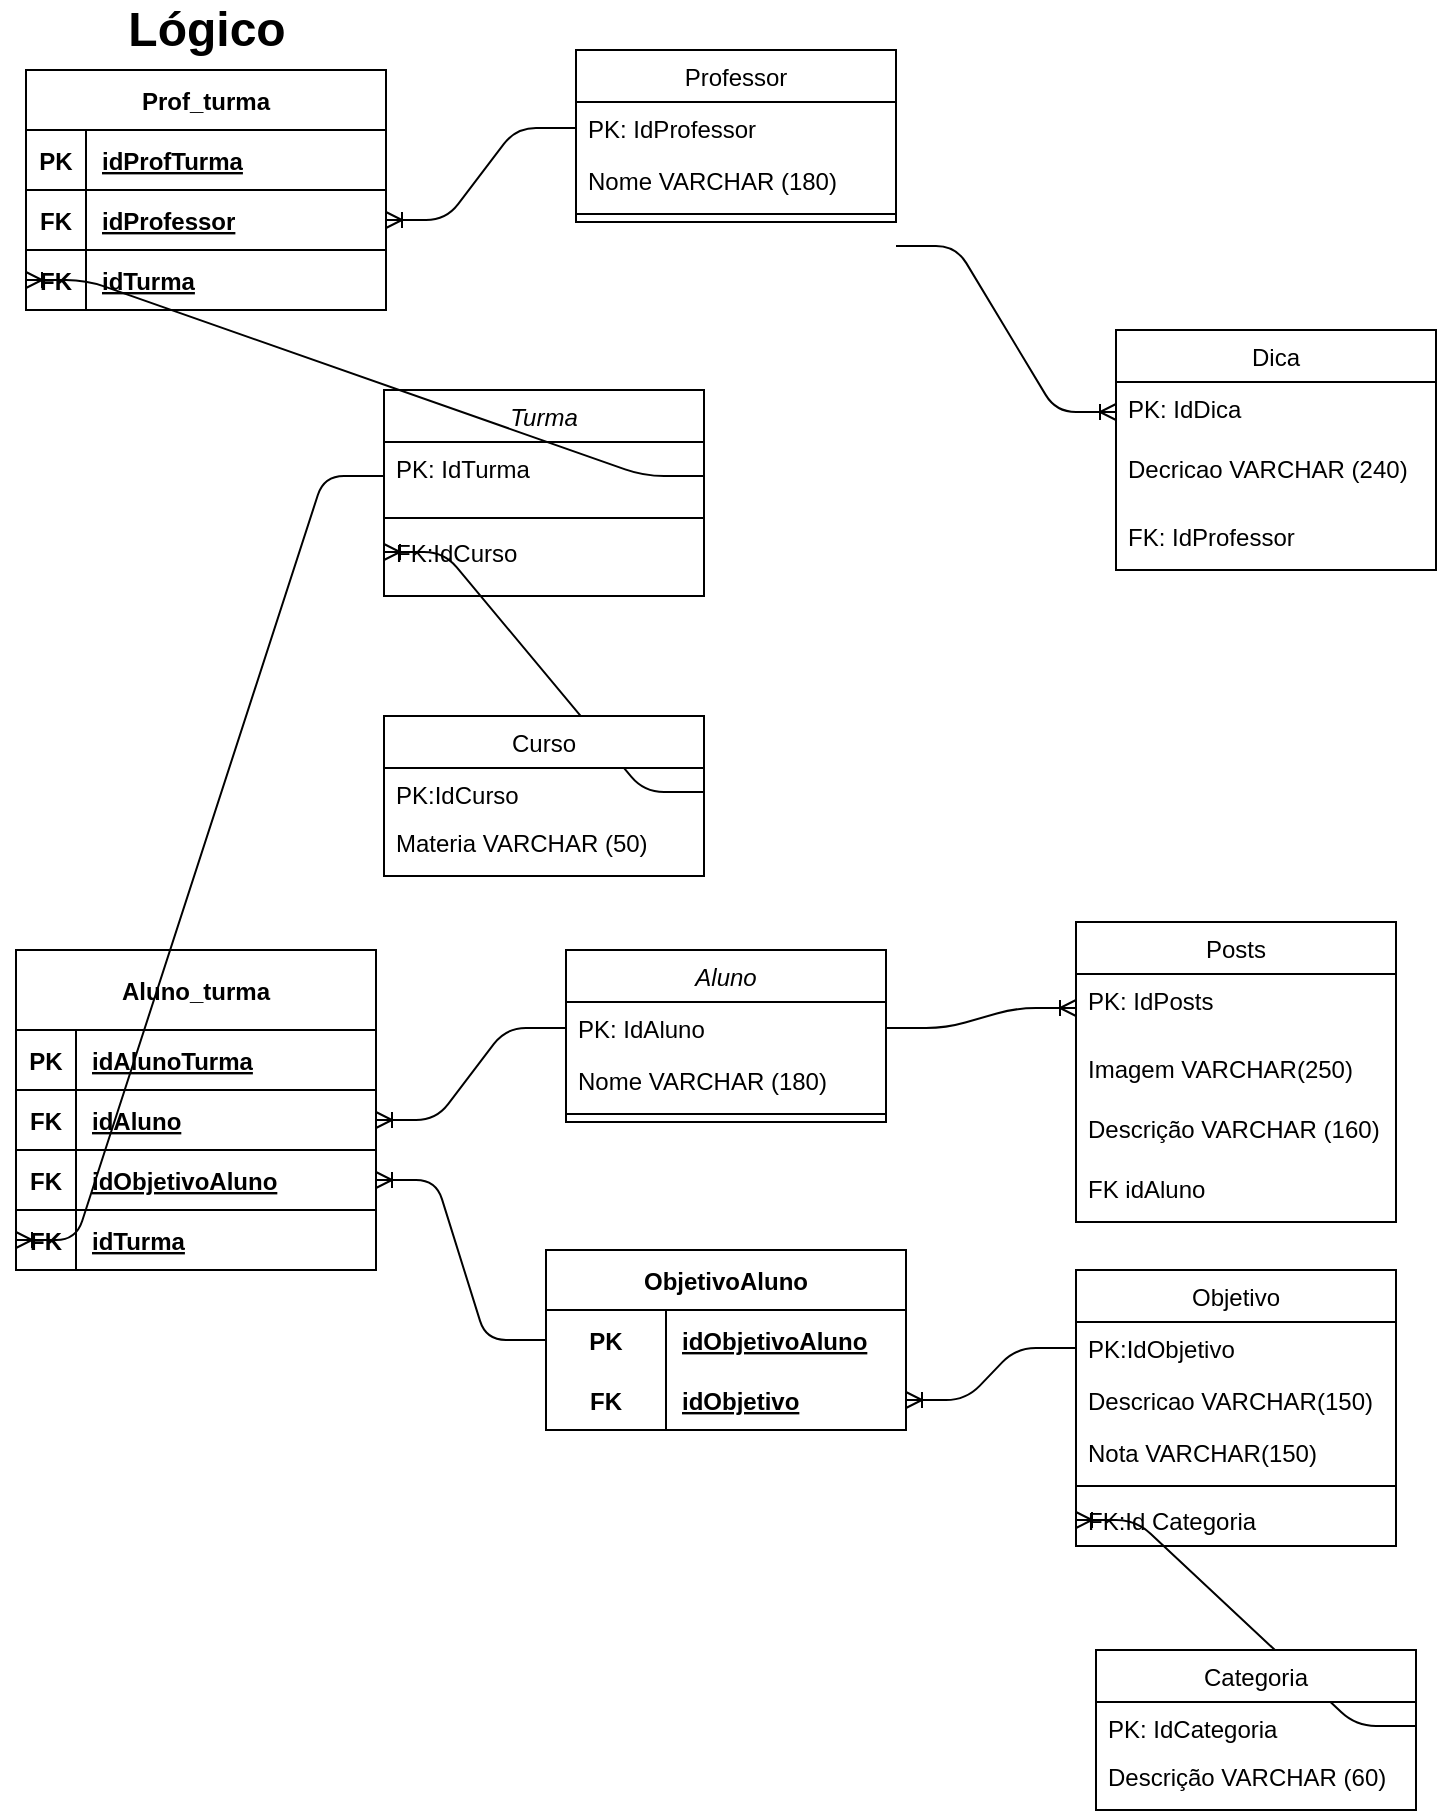 <mxfile version="13.6.5" type="device"><diagram id="C5RBs43oDa-KdzZeNtuy" name="Page-1"><mxGraphModel dx="868" dy="482" grid="1" gridSize="10" guides="1" tooltips="1" connect="1" arrows="1" fold="1" page="1" pageScale="1" pageWidth="827" pageHeight="1169" math="0" shadow="0"><root><mxCell id="WIyWlLk6GJQsqaUBKTNV-0"/><mxCell id="WIyWlLk6GJQsqaUBKTNV-1" parent="WIyWlLk6GJQsqaUBKTNV-0"/><mxCell id="zkfFHV4jXpPFQw0GAbJ--17" value="Professor" style="swimlane;fontStyle=0;align=center;verticalAlign=top;childLayout=stackLayout;horizontal=1;startSize=26;horizontalStack=0;resizeParent=1;resizeLast=0;collapsible=1;marginBottom=0;rounded=0;shadow=0;strokeWidth=1;" parent="WIyWlLk6GJQsqaUBKTNV-1" vertex="1"><mxGeometry x="320" y="40" width="160" height="86" as="geometry"><mxRectangle x="550" y="140" width="160" height="26" as="alternateBounds"/></mxGeometry></mxCell><mxCell id="zkfFHV4jXpPFQw0GAbJ--18" value="PK: IdProfessor" style="text;align=left;verticalAlign=top;spacingLeft=4;spacingRight=4;overflow=hidden;rotatable=0;points=[[0,0.5],[1,0.5]];portConstraint=eastwest;" parent="zkfFHV4jXpPFQw0GAbJ--17" vertex="1"><mxGeometry y="26" width="160" height="26" as="geometry"/></mxCell><mxCell id="zkfFHV4jXpPFQw0GAbJ--19" value="Nome VARCHAR (180)" style="text;align=left;verticalAlign=top;spacingLeft=4;spacingRight=4;overflow=hidden;rotatable=0;points=[[0,0.5],[1,0.5]];portConstraint=eastwest;rounded=0;shadow=0;html=0;" parent="zkfFHV4jXpPFQw0GAbJ--17" vertex="1"><mxGeometry y="52" width="160" height="26" as="geometry"/></mxCell><mxCell id="zkfFHV4jXpPFQw0GAbJ--23" value="" style="line;html=1;strokeWidth=1;align=left;verticalAlign=middle;spacingTop=-1;spacingLeft=3;spacingRight=3;rotatable=0;labelPosition=right;points=[];portConstraint=eastwest;" parent="zkfFHV4jXpPFQw0GAbJ--17" vertex="1"><mxGeometry y="78" width="160" height="8" as="geometry"/></mxCell><mxCell id="EZIlxGDlEedULjBgvjbT-30" value="" style="edgeStyle=entityRelationEdgeStyle;fontSize=12;html=1;endArrow=ERoneToMany;exitX=1;exitY=0.5;exitDx=0;exitDy=0;entryX=0;entryY=0.5;entryDx=0;entryDy=0;" parent="WIyWlLk6GJQsqaUBKTNV-1" source="EZIlxGDlEedULjBgvjbT-7" target="EZIlxGDlEedULjBgvjbT-5" edge="1"><mxGeometry width="100" height="100" relative="1" as="geometry"><mxPoint x="284" y="700" as="sourcePoint"/><mxPoint x="384" y="600" as="targetPoint"/></mxGeometry></mxCell><mxCell id="Eso9TWRy1k_T7j2WqSMo-13" value="&lt;font style=&quot;font-size: 24px&quot;&gt;&lt;b&gt;Lógico&lt;/b&gt;&lt;/font&gt;" style="text;html=1;align=center;verticalAlign=middle;resizable=0;points=[];autosize=1;" parent="WIyWlLk6GJQsqaUBKTNV-1" vertex="1"><mxGeometry x="90" y="20" width="90" height="20" as="geometry"/></mxCell><mxCell id="V8Rsgp-QAqg_iq06JWuI-14" value="Prof_turma" style="shape=table;startSize=30;container=1;collapsible=1;childLayout=tableLayout;fixedRows=1;rowLines=0;fontStyle=1;align=center;resizeLast=1;" parent="WIyWlLk6GJQsqaUBKTNV-1" vertex="1"><mxGeometry x="45" y="50" width="180" height="120" as="geometry"/></mxCell><mxCell id="V8Rsgp-QAqg_iq06JWuI-15" value="" style="shape=partialRectangle;collapsible=0;dropTarget=0;pointerEvents=0;fillColor=none;top=0;left=0;bottom=1;right=0;points=[[0,0.5],[1,0.5]];portConstraint=eastwest;" parent="V8Rsgp-QAqg_iq06JWuI-14" vertex="1"><mxGeometry y="30" width="180" height="30" as="geometry"/></mxCell><mxCell id="V8Rsgp-QAqg_iq06JWuI-16" value="PK" style="shape=partialRectangle;connectable=0;fillColor=none;top=0;left=0;bottom=0;right=0;fontStyle=1;overflow=hidden;" parent="V8Rsgp-QAqg_iq06JWuI-15" vertex="1"><mxGeometry width="30" height="30" as="geometry"/></mxCell><mxCell id="V8Rsgp-QAqg_iq06JWuI-17" value="idProfTurma" style="shape=partialRectangle;connectable=0;fillColor=none;top=0;left=0;bottom=0;right=0;align=left;spacingLeft=6;fontStyle=5;overflow=hidden;" parent="V8Rsgp-QAqg_iq06JWuI-15" vertex="1"><mxGeometry x="30" width="150" height="30" as="geometry"/></mxCell><mxCell id="V8Rsgp-QAqg_iq06JWuI-36" value="" style="shape=partialRectangle;collapsible=0;dropTarget=0;pointerEvents=0;fillColor=none;top=0;left=0;bottom=1;right=0;points=[[0,0.5],[1,0.5]];portConstraint=eastwest;" parent="V8Rsgp-QAqg_iq06JWuI-14" vertex="1"><mxGeometry y="60" width="180" height="30" as="geometry"/></mxCell><mxCell id="V8Rsgp-QAqg_iq06JWuI-37" value="FK" style="shape=partialRectangle;connectable=0;fillColor=none;top=0;left=0;bottom=0;right=0;fontStyle=1;overflow=hidden;" parent="V8Rsgp-QAqg_iq06JWuI-36" vertex="1"><mxGeometry width="30" height="30" as="geometry"/></mxCell><mxCell id="V8Rsgp-QAqg_iq06JWuI-38" value="idProfessor" style="shape=partialRectangle;connectable=0;fillColor=none;top=0;left=0;bottom=0;right=0;align=left;spacingLeft=6;fontStyle=5;overflow=hidden;" parent="V8Rsgp-QAqg_iq06JWuI-36" vertex="1"><mxGeometry x="30" width="150" height="30" as="geometry"/></mxCell><mxCell id="V8Rsgp-QAqg_iq06JWuI-39" value="" style="shape=partialRectangle;collapsible=0;dropTarget=0;pointerEvents=0;fillColor=none;top=0;left=0;bottom=1;right=0;points=[[0,0.5],[1,0.5]];portConstraint=eastwest;" parent="V8Rsgp-QAqg_iq06JWuI-14" vertex="1"><mxGeometry y="90" width="180" height="30" as="geometry"/></mxCell><mxCell id="V8Rsgp-QAqg_iq06JWuI-40" value="FK" style="shape=partialRectangle;connectable=0;fillColor=none;top=0;left=0;bottom=0;right=0;fontStyle=1;overflow=hidden;" parent="V8Rsgp-QAqg_iq06JWuI-39" vertex="1"><mxGeometry width="30" height="30" as="geometry"/></mxCell><mxCell id="V8Rsgp-QAqg_iq06JWuI-41" value="idTurma" style="shape=partialRectangle;connectable=0;fillColor=none;top=0;left=0;bottom=0;right=0;align=left;spacingLeft=6;fontStyle=5;overflow=hidden;" parent="V8Rsgp-QAqg_iq06JWuI-39" vertex="1"><mxGeometry x="30" width="150" height="30" as="geometry"/></mxCell><mxCell id="V8Rsgp-QAqg_iq06JWuI-42" value="" style="edgeStyle=entityRelationEdgeStyle;fontSize=12;html=1;endArrow=ERoneToMany;exitX=1;exitY=0.5;exitDx=0;exitDy=0;entryX=0;entryY=0.5;entryDx=0;entryDy=0;" parent="WIyWlLk6GJQsqaUBKTNV-1" source="EZIlxGDlEedULjBgvjbT-10" target="EZIlxGDlEedULjBgvjbT-13" edge="1"><mxGeometry width="100" height="100" relative="1" as="geometry"><mxPoint x="425" y="1008" as="sourcePoint"/><mxPoint x="265" y="888" as="targetPoint"/></mxGeometry></mxCell><mxCell id="V8Rsgp-QAqg_iq06JWuI-43" value="" style="edgeStyle=entityRelationEdgeStyle;fontSize=12;html=1;endArrow=ERoneToMany;" parent="WIyWlLk6GJQsqaUBKTNV-1" source="zkfFHV4jXpPFQw0GAbJ--18" target="V8Rsgp-QAqg_iq06JWuI-36" edge="1"><mxGeometry width="100" height="100" relative="1" as="geometry"><mxPoint x="270" y="79" as="sourcePoint"/><mxPoint x="400" y="220" as="targetPoint"/></mxGeometry></mxCell><mxCell id="V8Rsgp-QAqg_iq06JWuI-44" value="" style="edgeStyle=entityRelationEdgeStyle;fontSize=12;html=1;endArrow=ERoneToMany;" parent="WIyWlLk6GJQsqaUBKTNV-1" source="zkfFHV4jXpPFQw0GAbJ--1" target="V8Rsgp-QAqg_iq06JWuI-27" edge="1"><mxGeometry width="100" height="100" relative="1" as="geometry"><mxPoint x="575" y="429" as="sourcePoint"/><mxPoint x="480" y="475" as="targetPoint"/></mxGeometry></mxCell><mxCell id="V8Rsgp-QAqg_iq06JWuI-45" value="" style="edgeStyle=entityRelationEdgeStyle;fontSize=12;html=1;endArrow=ERoneToMany;" parent="WIyWlLk6GJQsqaUBKTNV-1" source="5_9WAiLcTxMS_Aq1PPmw-1" target="V8Rsgp-QAqg_iq06JWuI-30" edge="1"><mxGeometry width="100" height="100" relative="1" as="geometry"><mxPoint x="575" y="659" as="sourcePoint"/><mxPoint x="480" y="695" as="targetPoint"/></mxGeometry></mxCell><mxCell id="zkfFHV4jXpPFQw0GAbJ--0" value="Aluno" style="swimlane;fontStyle=2;align=center;verticalAlign=top;childLayout=stackLayout;horizontal=1;startSize=26;horizontalStack=0;resizeParent=1;resizeLast=0;collapsible=1;marginBottom=0;rounded=0;shadow=0;strokeWidth=1;" parent="WIyWlLk6GJQsqaUBKTNV-1" vertex="1"><mxGeometry x="315" y="490" width="160" height="86" as="geometry"><mxRectangle x="230" y="140" width="160" height="26" as="alternateBounds"/></mxGeometry></mxCell><mxCell id="zkfFHV4jXpPFQw0GAbJ--1" value="PK: IdAluno " style="text;align=left;verticalAlign=top;spacingLeft=4;spacingRight=4;overflow=hidden;rotatable=0;points=[[0,0.5],[1,0.5]];portConstraint=eastwest;" parent="zkfFHV4jXpPFQw0GAbJ--0" vertex="1"><mxGeometry y="26" width="160" height="26" as="geometry"/></mxCell><mxCell id="zkfFHV4jXpPFQw0GAbJ--2" value="Nome VARCHAR (180)" style="text;align=left;verticalAlign=top;spacingLeft=4;spacingRight=4;overflow=hidden;rotatable=0;points=[[0,0.5],[1,0.5]];portConstraint=eastwest;rounded=0;shadow=0;html=0;" parent="zkfFHV4jXpPFQw0GAbJ--0" vertex="1"><mxGeometry y="52" width="160" height="26" as="geometry"/></mxCell><mxCell id="zkfFHV4jXpPFQw0GAbJ--4" value="" style="line;html=1;strokeWidth=1;align=left;verticalAlign=middle;spacingTop=-1;spacingLeft=3;spacingRight=3;rotatable=0;labelPosition=right;points=[];portConstraint=eastwest;" parent="zkfFHV4jXpPFQw0GAbJ--0" vertex="1"><mxGeometry y="78" width="160" height="8" as="geometry"/></mxCell><mxCell id="V8Rsgp-QAqg_iq06JWuI-1" value="Aluno_turma" style="shape=table;startSize=40;container=1;collapsible=1;childLayout=tableLayout;fixedRows=1;rowLines=0;fontStyle=1;align=center;resizeLast=1;" parent="WIyWlLk6GJQsqaUBKTNV-1" vertex="1"><mxGeometry x="40" y="490" width="180" height="160" as="geometry"/></mxCell><mxCell id="V8Rsgp-QAqg_iq06JWuI-2" value="" style="shape=partialRectangle;collapsible=0;dropTarget=0;pointerEvents=0;fillColor=none;top=0;left=0;bottom=1;right=0;points=[[0,0.5],[1,0.5]];portConstraint=eastwest;" parent="V8Rsgp-QAqg_iq06JWuI-1" vertex="1"><mxGeometry y="40" width="180" height="30" as="geometry"/></mxCell><mxCell id="V8Rsgp-QAqg_iq06JWuI-3" value="PK" style="shape=partialRectangle;connectable=0;fillColor=none;top=0;left=0;bottom=0;right=0;fontStyle=1;overflow=hidden;" parent="V8Rsgp-QAqg_iq06JWuI-2" vertex="1"><mxGeometry width="30" height="30" as="geometry"/></mxCell><mxCell id="V8Rsgp-QAqg_iq06JWuI-4" value="idAlunoTurma" style="shape=partialRectangle;connectable=0;fillColor=none;top=0;left=0;bottom=0;right=0;align=left;spacingLeft=6;fontStyle=5;overflow=hidden;" parent="V8Rsgp-QAqg_iq06JWuI-2" vertex="1"><mxGeometry x="30" width="150" height="30" as="geometry"/></mxCell><mxCell id="V8Rsgp-QAqg_iq06JWuI-27" value="" style="shape=partialRectangle;collapsible=0;dropTarget=0;pointerEvents=0;fillColor=none;top=0;left=0;bottom=1;right=0;points=[[0,0.5],[1,0.5]];portConstraint=eastwest;" parent="V8Rsgp-QAqg_iq06JWuI-1" vertex="1"><mxGeometry y="70" width="180" height="30" as="geometry"/></mxCell><mxCell id="V8Rsgp-QAqg_iq06JWuI-28" value="FK" style="shape=partialRectangle;connectable=0;fillColor=none;top=0;left=0;bottom=0;right=0;fontStyle=1;overflow=hidden;" parent="V8Rsgp-QAqg_iq06JWuI-27" vertex="1"><mxGeometry width="30" height="30" as="geometry"/></mxCell><mxCell id="V8Rsgp-QAqg_iq06JWuI-29" value="idAluno" style="shape=partialRectangle;connectable=0;fillColor=none;top=0;left=0;bottom=0;right=0;align=left;spacingLeft=6;fontStyle=5;overflow=hidden;" parent="V8Rsgp-QAqg_iq06JWuI-27" vertex="1"><mxGeometry x="30" width="150" height="30" as="geometry"/></mxCell><mxCell id="V8Rsgp-QAqg_iq06JWuI-30" value="" style="shape=partialRectangle;collapsible=0;dropTarget=0;pointerEvents=0;fillColor=none;top=0;left=0;bottom=1;right=0;points=[[0,0.5],[1,0.5]];portConstraint=eastwest;" parent="V8Rsgp-QAqg_iq06JWuI-1" vertex="1"><mxGeometry y="100" width="180" height="30" as="geometry"/></mxCell><mxCell id="V8Rsgp-QAqg_iq06JWuI-31" value="FK" style="shape=partialRectangle;connectable=0;fillColor=none;top=0;left=0;bottom=0;right=0;fontStyle=1;overflow=hidden;" parent="V8Rsgp-QAqg_iq06JWuI-30" vertex="1"><mxGeometry width="30" height="30" as="geometry"/></mxCell><mxCell id="V8Rsgp-QAqg_iq06JWuI-32" value="idObjetivoAluno" style="shape=partialRectangle;connectable=0;fillColor=none;top=0;left=0;bottom=0;right=0;align=left;spacingLeft=6;fontStyle=5;overflow=hidden;" parent="V8Rsgp-QAqg_iq06JWuI-30" vertex="1"><mxGeometry x="30" width="150" height="30" as="geometry"/></mxCell><mxCell id="V8Rsgp-QAqg_iq06JWuI-33" value="" style="shape=partialRectangle;collapsible=0;dropTarget=0;pointerEvents=0;fillColor=none;top=0;left=0;bottom=1;right=0;points=[[0,0.5],[1,0.5]];portConstraint=eastwest;" parent="V8Rsgp-QAqg_iq06JWuI-1" vertex="1"><mxGeometry y="130" width="180" height="30" as="geometry"/></mxCell><mxCell id="V8Rsgp-QAqg_iq06JWuI-34" value="FK" style="shape=partialRectangle;connectable=0;fillColor=none;top=0;left=0;bottom=0;right=0;fontStyle=1;overflow=hidden;" parent="V8Rsgp-QAqg_iq06JWuI-33" vertex="1"><mxGeometry width="30" height="30" as="geometry"/></mxCell><mxCell id="V8Rsgp-QAqg_iq06JWuI-35" value="idTurma" style="shape=partialRectangle;connectable=0;fillColor=none;top=0;left=0;bottom=0;right=0;align=left;spacingLeft=6;fontStyle=5;overflow=hidden;" parent="V8Rsgp-QAqg_iq06JWuI-33" vertex="1"><mxGeometry x="30" width="150" height="30" as="geometry"/></mxCell><mxCell id="EZIlxGDlEedULjBgvjbT-0" value="Turma" style="swimlane;fontStyle=2;align=center;verticalAlign=top;childLayout=stackLayout;horizontal=1;startSize=26;horizontalStack=0;resizeParent=1;resizeLast=0;collapsible=1;marginBottom=0;rounded=0;shadow=0;strokeWidth=1;" parent="WIyWlLk6GJQsqaUBKTNV-1" vertex="1"><mxGeometry x="224" y="210" width="160" height="103" as="geometry"><mxRectangle x="230" y="140" width="160" height="26" as="alternateBounds"/></mxGeometry></mxCell><mxCell id="EZIlxGDlEedULjBgvjbT-1" value="PK: IdTurma&#10;" style="text;align=left;verticalAlign=top;spacingLeft=4;spacingRight=4;overflow=hidden;rotatable=0;points=[[0,0.5],[1,0.5]];portConstraint=eastwest;" parent="EZIlxGDlEedULjBgvjbT-0" vertex="1"><mxGeometry y="26" width="160" height="34" as="geometry"/></mxCell><mxCell id="EZIlxGDlEedULjBgvjbT-4" value="" style="line;html=1;strokeWidth=1;align=left;verticalAlign=middle;spacingTop=-1;spacingLeft=3;spacingRight=3;rotatable=0;labelPosition=right;points=[];portConstraint=eastwest;" parent="EZIlxGDlEedULjBgvjbT-0" vertex="1"><mxGeometry y="60" width="160" height="8" as="geometry"/></mxCell><mxCell id="EZIlxGDlEedULjBgvjbT-5" value="FK:IdCurso" style="text;align=left;verticalAlign=top;spacingLeft=4;spacingRight=4;overflow=hidden;rotatable=0;points=[[0,0.5],[1,0.5]];portConstraint=eastwest;" parent="EZIlxGDlEedULjBgvjbT-0" vertex="1"><mxGeometry y="68" width="160" height="26" as="geometry"/></mxCell><mxCell id="EZIlxGDlEedULjBgvjbT-6" value="Curso" style="swimlane;fontStyle=0;align=center;verticalAlign=top;childLayout=stackLayout;horizontal=1;startSize=26;horizontalStack=0;resizeParent=1;resizeLast=0;collapsible=1;marginBottom=0;rounded=0;shadow=0;strokeWidth=1;" parent="WIyWlLk6GJQsqaUBKTNV-1" vertex="1"><mxGeometry x="224" y="373" width="160" height="80" as="geometry"><mxRectangle x="340" y="380" width="170" height="26" as="alternateBounds"/></mxGeometry></mxCell><mxCell id="EZIlxGDlEedULjBgvjbT-7" value="PK:IdCurso" style="text;align=left;verticalAlign=top;spacingLeft=4;spacingRight=4;overflow=hidden;rotatable=0;points=[[0,0.5],[1,0.5]];portConstraint=eastwest;" parent="EZIlxGDlEedULjBgvjbT-6" vertex="1"><mxGeometry y="26" width="160" height="24" as="geometry"/></mxCell><mxCell id="Eso9TWRy1k_T7j2WqSMo-11" value="Materia VARCHAR (50)" style="text;align=left;verticalAlign=top;spacingLeft=4;spacingRight=4;overflow=hidden;rotatable=0;points=[[0,0.5],[1,0.5]];portConstraint=eastwest;" parent="EZIlxGDlEedULjBgvjbT-6" vertex="1"><mxGeometry y="50" width="160" height="30" as="geometry"/></mxCell><mxCell id="zkfFHV4jXpPFQw0GAbJ--6" value="Dica" style="swimlane;fontStyle=0;align=center;verticalAlign=top;childLayout=stackLayout;horizontal=1;startSize=26;horizontalStack=0;resizeParent=1;resizeLast=0;collapsible=1;marginBottom=0;rounded=0;shadow=0;strokeWidth=1;" parent="WIyWlLk6GJQsqaUBKTNV-1" vertex="1"><mxGeometry x="590" y="180" width="160" height="120" as="geometry"><mxRectangle x="130" y="380" width="160" height="26" as="alternateBounds"/></mxGeometry></mxCell><mxCell id="zkfFHV4jXpPFQw0GAbJ--7" value="PK: IdDica&#10;" style="text;align=left;verticalAlign=top;spacingLeft=4;spacingRight=4;overflow=hidden;rotatable=0;points=[[0,0.5],[1,0.5]];portConstraint=eastwest;" parent="zkfFHV4jXpPFQw0GAbJ--6" vertex="1"><mxGeometry y="26" width="160" height="30" as="geometry"/></mxCell><mxCell id="Eso9TWRy1k_T7j2WqSMo-2" value="Decricao VARCHAR (240)" style="text;align=left;verticalAlign=top;spacingLeft=4;spacingRight=4;overflow=hidden;rotatable=0;points=[[0,0.5],[1,0.5]];portConstraint=eastwest;" parent="zkfFHV4jXpPFQw0GAbJ--6" vertex="1"><mxGeometry y="56" width="160" height="34" as="geometry"/></mxCell><mxCell id="UZ3OExWrZA8pIH7NRM67-0" value="FK: IdProfessor" style="text;align=left;verticalAlign=top;spacingLeft=4;spacingRight=4;overflow=hidden;rotatable=0;points=[[0,0.5],[1,0.5]];portConstraint=eastwest;" vertex="1" parent="zkfFHV4jXpPFQw0GAbJ--6"><mxGeometry y="90" width="160" height="30" as="geometry"/></mxCell><mxCell id="V8Rsgp-QAqg_iq06JWuI-46" value="" style="edgeStyle=entityRelationEdgeStyle;fontSize=12;html=1;endArrow=ERoneToMany;entryX=0;entryY=0.5;entryDx=0;entryDy=0;" parent="WIyWlLk6GJQsqaUBKTNV-1" source="EZIlxGDlEedULjBgvjbT-1" target="V8Rsgp-QAqg_iq06JWuI-33" edge="1"><mxGeometry width="100" height="100" relative="1" as="geometry"><mxPoint x="260" y="253" as="sourcePoint"/><mxPoint x="230" y="585" as="targetPoint"/></mxGeometry></mxCell><mxCell id="V8Rsgp-QAqg_iq06JWuI-47" value="" style="edgeStyle=entityRelationEdgeStyle;fontSize=12;html=1;endArrow=ERoneToMany;entryX=0;entryY=0.5;entryDx=0;entryDy=0;exitX=1;exitY=0.5;exitDx=0;exitDy=0;" parent="WIyWlLk6GJQsqaUBKTNV-1" source="EZIlxGDlEedULjBgvjbT-1" target="V8Rsgp-QAqg_iq06JWuI-39" edge="1"><mxGeometry width="100" height="100" relative="1" as="geometry"><mxPoint x="200" y="230" as="sourcePoint"/><mxPoint x="235" y="135" as="targetPoint"/></mxGeometry></mxCell><mxCell id="EZIlxGDlEedULjBgvjbT-14" value="Posts" style="swimlane;fontStyle=0;align=center;verticalAlign=top;childLayout=stackLayout;horizontal=1;startSize=26;horizontalStack=0;resizeParent=1;resizeLast=0;collapsible=1;marginBottom=0;rounded=0;shadow=0;strokeWidth=1;" parent="WIyWlLk6GJQsqaUBKTNV-1" vertex="1"><mxGeometry x="570" y="476" width="160" height="150" as="geometry"><mxRectangle x="340" y="380" width="170" height="26" as="alternateBounds"/></mxGeometry></mxCell><mxCell id="EZIlxGDlEedULjBgvjbT-15" value="PK: IdPosts" style="text;align=left;verticalAlign=top;spacingLeft=4;spacingRight=4;overflow=hidden;rotatable=0;points=[[0,0.5],[1,0.5]];portConstraint=eastwest;" parent="EZIlxGDlEedULjBgvjbT-14" vertex="1"><mxGeometry y="26" width="160" height="34" as="geometry"/></mxCell><mxCell id="Eso9TWRy1k_T7j2WqSMo-7" value="Imagem VARCHAR(250)" style="text;align=left;verticalAlign=top;spacingLeft=4;spacingRight=4;overflow=hidden;rotatable=0;points=[[0,0.5],[1,0.5]];portConstraint=eastwest;" parent="EZIlxGDlEedULjBgvjbT-14" vertex="1"><mxGeometry y="60" width="160" height="30" as="geometry"/></mxCell><mxCell id="Eso9TWRy1k_T7j2WqSMo-8" value="Descrição VARCHAR (160)" style="text;align=left;verticalAlign=top;spacingLeft=4;spacingRight=4;overflow=hidden;rotatable=0;points=[[0,0.5],[1,0.5]];portConstraint=eastwest;" parent="EZIlxGDlEedULjBgvjbT-14" vertex="1"><mxGeometry y="90" width="160" height="30" as="geometry"/></mxCell><mxCell id="UZ3OExWrZA8pIH7NRM67-1" value="FK idAluno" style="text;align=left;verticalAlign=top;spacingLeft=4;spacingRight=4;overflow=hidden;rotatable=0;points=[[0,0.5],[1,0.5]];portConstraint=eastwest;" vertex="1" parent="EZIlxGDlEedULjBgvjbT-14"><mxGeometry y="120" width="160" height="30" as="geometry"/></mxCell><mxCell id="V8Rsgp-QAqg_iq06JWuI-48" value="" style="edgeStyle=entityRelationEdgeStyle;fontSize=12;html=1;endArrow=ERoneToMany;exitX=1;exitY=0.5;exitDx=0;exitDy=0;entryX=0;entryY=0.5;entryDx=0;entryDy=0;" parent="WIyWlLk6GJQsqaUBKTNV-1" target="zkfFHV4jXpPFQw0GAbJ--7" edge="1"><mxGeometry width="100" height="100" relative="1" as="geometry"><mxPoint x="480" y="138" as="sourcePoint"/><mxPoint x="235" y="135" as="targetPoint"/></mxGeometry></mxCell><mxCell id="V8Rsgp-QAqg_iq06JWuI-49" value="" style="edgeStyle=entityRelationEdgeStyle;fontSize=12;html=1;endArrow=ERoneToMany;exitX=1;exitY=0.5;exitDx=0;exitDy=0;entryX=0;entryY=0.5;entryDx=0;entryDy=0;" parent="WIyWlLk6GJQsqaUBKTNV-1" source="zkfFHV4jXpPFQw0GAbJ--1" target="EZIlxGDlEedULjBgvjbT-15" edge="1"><mxGeometry width="100" height="100" relative="1" as="geometry"><mxPoint x="460" y="440" as="sourcePoint"/><mxPoint x="570" y="523" as="targetPoint"/></mxGeometry></mxCell><mxCell id="EZIlxGDlEedULjBgvjbT-9" value="Categoria" style="swimlane;fontStyle=0;align=center;verticalAlign=top;childLayout=stackLayout;horizontal=1;startSize=26;horizontalStack=0;resizeParent=1;resizeLast=0;collapsible=1;marginBottom=0;rounded=0;shadow=0;strokeWidth=1;" parent="WIyWlLk6GJQsqaUBKTNV-1" vertex="1"><mxGeometry x="580" y="840" width="160" height="80" as="geometry"><mxRectangle x="340" y="380" width="170" height="26" as="alternateBounds"/></mxGeometry></mxCell><mxCell id="EZIlxGDlEedULjBgvjbT-10" value="PK: IdCategoria" style="text;align=left;verticalAlign=top;spacingLeft=4;spacingRight=4;overflow=hidden;rotatable=0;points=[[0,0.5],[1,0.5]];portConstraint=eastwest;" parent="EZIlxGDlEedULjBgvjbT-9" vertex="1"><mxGeometry y="26" width="160" height="24" as="geometry"/></mxCell><mxCell id="Eso9TWRy1k_T7j2WqSMo-10" value="Descrição VARCHAR (60)" style="text;align=left;verticalAlign=top;spacingLeft=4;spacingRight=4;overflow=hidden;rotatable=0;points=[[0,0.5],[1,0.5]];portConstraint=eastwest;" parent="EZIlxGDlEedULjBgvjbT-9" vertex="1"><mxGeometry y="50" width="160" height="30" as="geometry"/></mxCell><mxCell id="zkfFHV4jXpPFQw0GAbJ--13" value="Objetivo" style="swimlane;fontStyle=0;align=center;verticalAlign=top;childLayout=stackLayout;horizontal=1;startSize=26;horizontalStack=0;resizeParent=1;resizeLast=0;collapsible=1;marginBottom=0;rounded=0;shadow=0;strokeWidth=1;" parent="WIyWlLk6GJQsqaUBKTNV-1" vertex="1"><mxGeometry x="570" y="650" width="160" height="138" as="geometry"><mxRectangle x="340" y="380" width="170" height="26" as="alternateBounds"/></mxGeometry></mxCell><mxCell id="zkfFHV4jXpPFQw0GAbJ--14" value="PK:IdObjetivo" style="text;align=left;verticalAlign=top;spacingLeft=4;spacingRight=4;overflow=hidden;rotatable=0;points=[[0,0.5],[1,0.5]];portConstraint=eastwest;" parent="zkfFHV4jXpPFQw0GAbJ--13" vertex="1"><mxGeometry y="26" width="160" height="26" as="geometry"/></mxCell><mxCell id="wTH_YlmnlPPhBEVb68x0-0" value="Descricao VARCHAR(150)" style="text;align=left;verticalAlign=top;spacingLeft=4;spacingRight=4;overflow=hidden;rotatable=0;points=[[0,0.5],[1,0.5]];portConstraint=eastwest;" parent="zkfFHV4jXpPFQw0GAbJ--13" vertex="1"><mxGeometry y="52" width="160" height="26" as="geometry"/></mxCell><mxCell id="V8Rsgp-QAqg_iq06JWuI-0" value="Nota VARCHAR(150)" style="text;align=left;verticalAlign=top;spacingLeft=4;spacingRight=4;overflow=hidden;rotatable=0;points=[[0,0.5],[1,0.5]];portConstraint=eastwest;" parent="zkfFHV4jXpPFQw0GAbJ--13" vertex="1"><mxGeometry y="78" width="160" height="26" as="geometry"/></mxCell><mxCell id="zkfFHV4jXpPFQw0GAbJ--15" value="" style="line;html=1;strokeWidth=1;align=left;verticalAlign=middle;spacingTop=-1;spacingLeft=3;spacingRight=3;rotatable=0;labelPosition=right;points=[];portConstraint=eastwest;" parent="zkfFHV4jXpPFQw0GAbJ--13" vertex="1"><mxGeometry y="104" width="160" height="8" as="geometry"/></mxCell><mxCell id="EZIlxGDlEedULjBgvjbT-13" value="FK:Id Categoria" style="text;align=left;verticalAlign=top;spacingLeft=4;spacingRight=4;overflow=hidden;rotatable=0;points=[[0,0.5],[1,0.5]];portConstraint=eastwest;" parent="zkfFHV4jXpPFQw0GAbJ--13" vertex="1"><mxGeometry y="112" width="160" height="26" as="geometry"/></mxCell><mxCell id="5_9WAiLcTxMS_Aq1PPmw-0" value="ObjetivoAluno" style="shape=table;startSize=30;container=1;collapsible=1;childLayout=tableLayout;fixedRows=1;rowLines=0;fontStyle=1;align=center;resizeLast=1;" parent="WIyWlLk6GJQsqaUBKTNV-1" vertex="1"><mxGeometry x="305" y="640" width="180" height="90" as="geometry"/></mxCell><mxCell id="5_9WAiLcTxMS_Aq1PPmw-1" value="" style="shape=partialRectangle;collapsible=0;dropTarget=0;pointerEvents=0;fillColor=none;top=0;left=0;bottom=0;right=0;points=[[0,0.5],[1,0.5]];portConstraint=eastwest;" parent="5_9WAiLcTxMS_Aq1PPmw-0" vertex="1"><mxGeometry y="30" width="180" height="30" as="geometry"/></mxCell><mxCell id="5_9WAiLcTxMS_Aq1PPmw-2" value="PK" style="shape=partialRectangle;connectable=0;fillColor=none;top=0;left=0;bottom=0;right=0;fontStyle=1;overflow=hidden;" parent="5_9WAiLcTxMS_Aq1PPmw-1" vertex="1"><mxGeometry width="60" height="30" as="geometry"/></mxCell><mxCell id="5_9WAiLcTxMS_Aq1PPmw-3" value="idObjetivoAluno" style="shape=partialRectangle;connectable=0;fillColor=none;top=0;left=0;bottom=0;right=0;align=left;spacingLeft=6;fontStyle=5;overflow=hidden;" parent="5_9WAiLcTxMS_Aq1PPmw-1" vertex="1"><mxGeometry x="60" width="120" height="30" as="geometry"/></mxCell><mxCell id="5_9WAiLcTxMS_Aq1PPmw-4" value="" style="shape=partialRectangle;collapsible=0;dropTarget=0;pointerEvents=0;fillColor=none;top=0;left=0;bottom=1;right=0;points=[[0,0.5],[1,0.5]];portConstraint=eastwest;" parent="5_9WAiLcTxMS_Aq1PPmw-0" vertex="1"><mxGeometry y="60" width="180" height="30" as="geometry"/></mxCell><mxCell id="5_9WAiLcTxMS_Aq1PPmw-5" value="FK" style="shape=partialRectangle;connectable=0;fillColor=none;top=0;left=0;bottom=0;right=0;fontStyle=1;overflow=hidden;" parent="5_9WAiLcTxMS_Aq1PPmw-4" vertex="1"><mxGeometry width="60" height="30" as="geometry"/></mxCell><mxCell id="5_9WAiLcTxMS_Aq1PPmw-6" value="idObjetivo" style="shape=partialRectangle;connectable=0;fillColor=none;top=0;left=0;bottom=0;right=0;align=left;spacingLeft=6;fontStyle=5;overflow=hidden;" parent="5_9WAiLcTxMS_Aq1PPmw-4" vertex="1"><mxGeometry x="60" width="120" height="30" as="geometry"/></mxCell><mxCell id="5_9WAiLcTxMS_Aq1PPmw-13" value="" style="edgeStyle=entityRelationEdgeStyle;fontSize=12;html=1;endArrow=ERoneToMany;" parent="WIyWlLk6GJQsqaUBKTNV-1" source="zkfFHV4jXpPFQw0GAbJ--14" target="5_9WAiLcTxMS_Aq1PPmw-4" edge="1"><mxGeometry width="100" height="100" relative="1" as="geometry"><mxPoint x="315" y="695" as="sourcePoint"/><mxPoint x="500" y="760" as="targetPoint"/></mxGeometry></mxCell></root></mxGraphModel></diagram></mxfile>